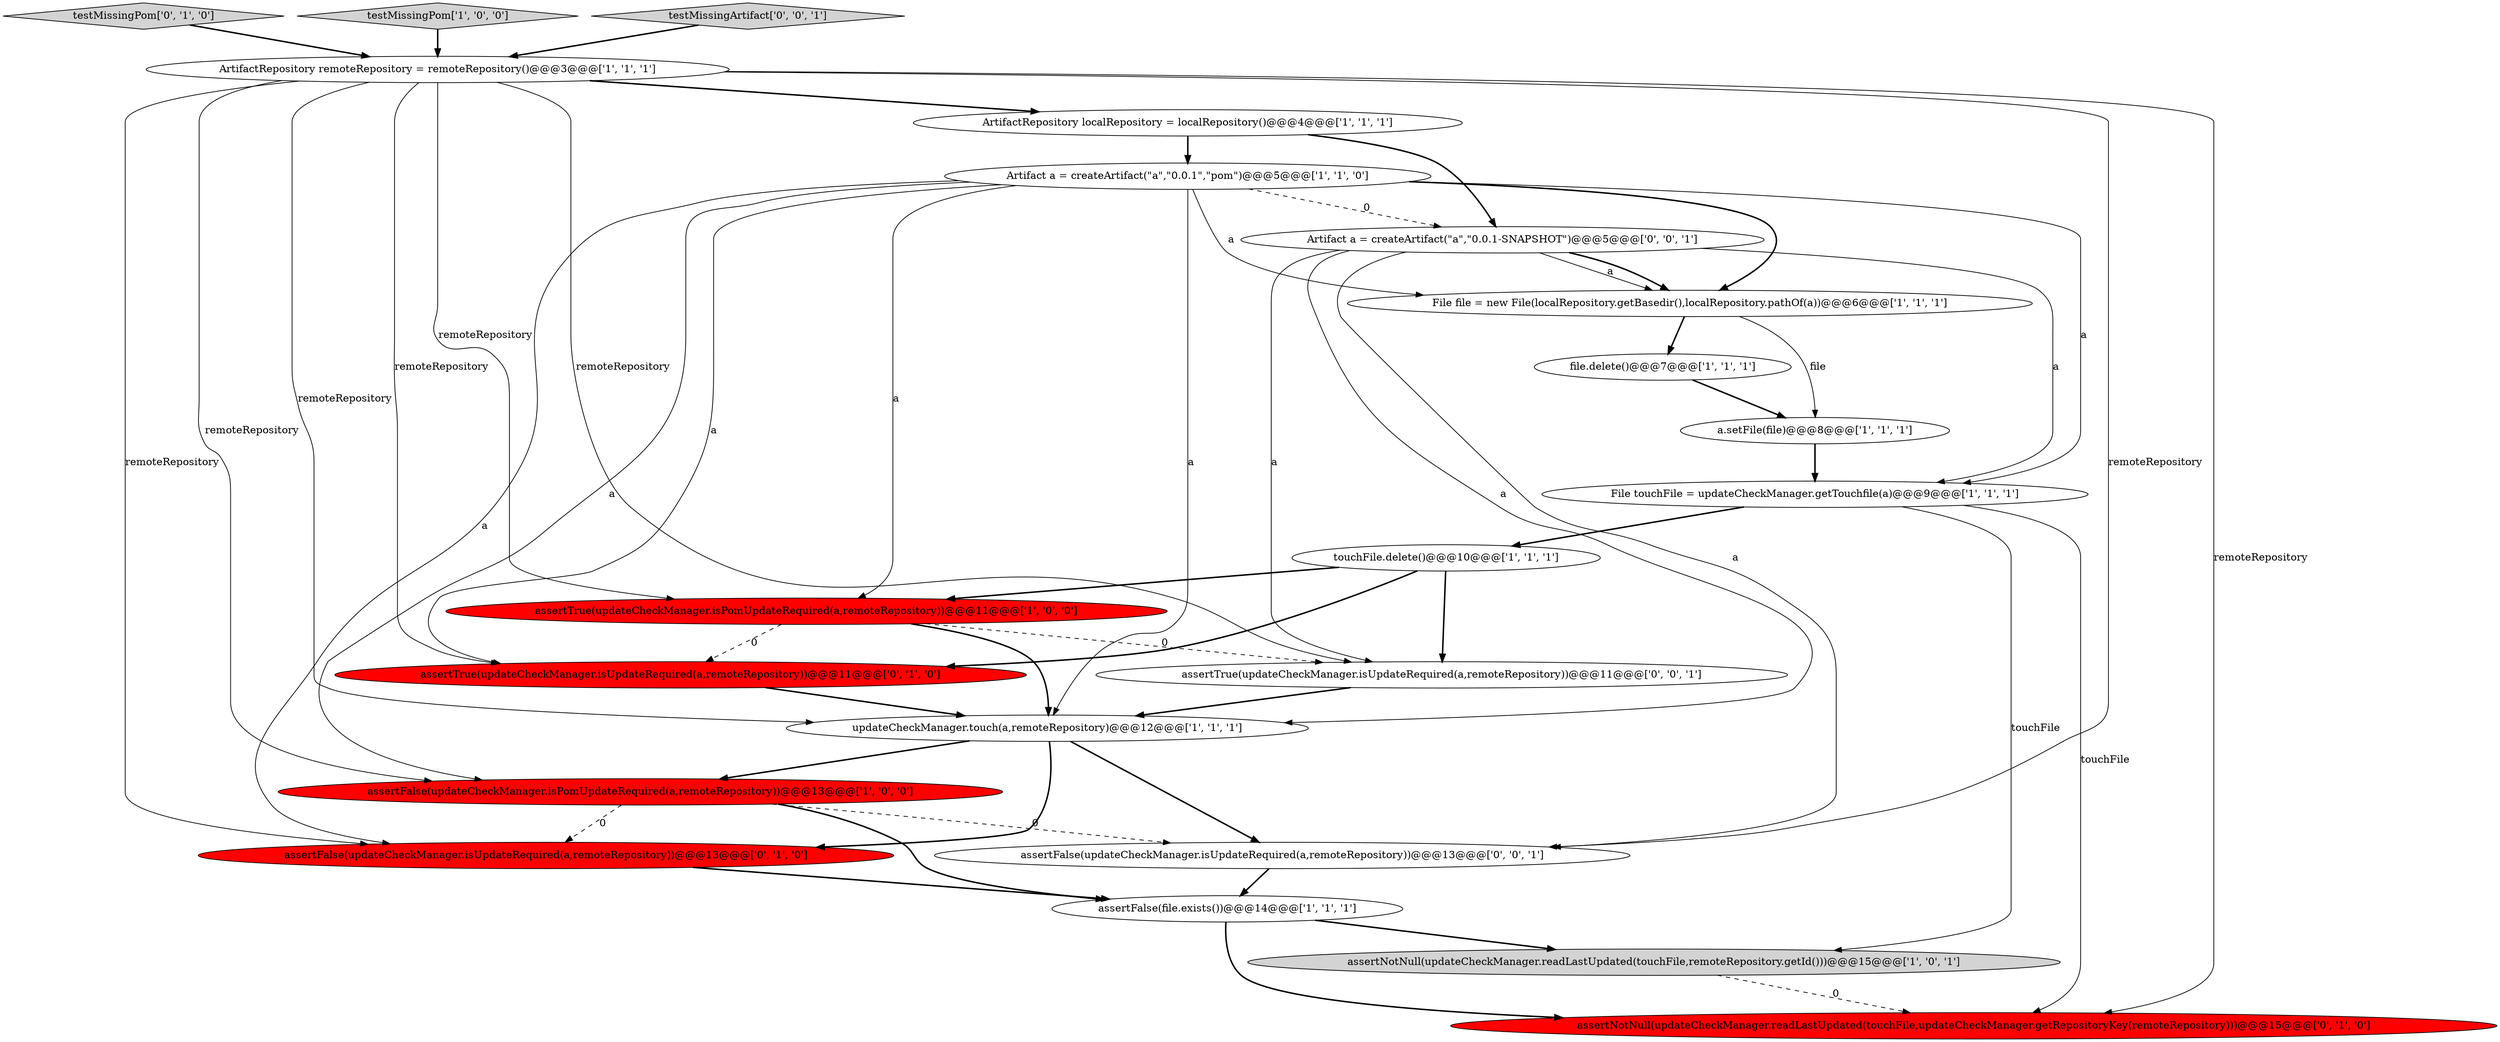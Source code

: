 digraph {
2 [style = filled, label = "ArtifactRepository remoteRepository = remoteRepository()@@@3@@@['1', '1', '1']", fillcolor = white, shape = ellipse image = "AAA0AAABBB1BBB"];
0 [style = filled, label = "Artifact a = createArtifact(\"a\",\"0.0.1\",\"pom\")@@@5@@@['1', '1', '0']", fillcolor = white, shape = ellipse image = "AAA0AAABBB1BBB"];
17 [style = filled, label = "assertFalse(updateCheckManager.isUpdateRequired(a,remoteRepository))@@@13@@@['0', '1', '0']", fillcolor = red, shape = ellipse image = "AAA1AAABBB2BBB"];
9 [style = filled, label = "assertFalse(updateCheckManager.isPomUpdateRequired(a,remoteRepository))@@@13@@@['1', '0', '0']", fillcolor = red, shape = ellipse image = "AAA1AAABBB1BBB"];
16 [style = filled, label = "assertTrue(updateCheckManager.isUpdateRequired(a,remoteRepository))@@@11@@@['0', '1', '0']", fillcolor = red, shape = ellipse image = "AAA1AAABBB2BBB"];
4 [style = filled, label = "ArtifactRepository localRepository = localRepository()@@@4@@@['1', '1', '1']", fillcolor = white, shape = ellipse image = "AAA0AAABBB1BBB"];
18 [style = filled, label = "assertTrue(updateCheckManager.isUpdateRequired(a,remoteRepository))@@@11@@@['0', '0', '1']", fillcolor = white, shape = ellipse image = "AAA0AAABBB3BBB"];
8 [style = filled, label = "assertTrue(updateCheckManager.isPomUpdateRequired(a,remoteRepository))@@@11@@@['1', '0', '0']", fillcolor = red, shape = ellipse image = "AAA1AAABBB1BBB"];
15 [style = filled, label = "testMissingPom['0', '1', '0']", fillcolor = lightgray, shape = diamond image = "AAA0AAABBB2BBB"];
10 [style = filled, label = "file.delete()@@@7@@@['1', '1', '1']", fillcolor = white, shape = ellipse image = "AAA0AAABBB1BBB"];
3 [style = filled, label = "testMissingPom['1', '0', '0']", fillcolor = lightgray, shape = diamond image = "AAA0AAABBB1BBB"];
14 [style = filled, label = "assertNotNull(updateCheckManager.readLastUpdated(touchFile,updateCheckManager.getRepositoryKey(remoteRepository)))@@@15@@@['0', '1', '0']", fillcolor = red, shape = ellipse image = "AAA1AAABBB2BBB"];
13 [style = filled, label = "assertNotNull(updateCheckManager.readLastUpdated(touchFile,remoteRepository.getId()))@@@15@@@['1', '0', '1']", fillcolor = lightgray, shape = ellipse image = "AAA0AAABBB1BBB"];
1 [style = filled, label = "touchFile.delete()@@@10@@@['1', '1', '1']", fillcolor = white, shape = ellipse image = "AAA0AAABBB1BBB"];
5 [style = filled, label = "a.setFile(file)@@@8@@@['1', '1', '1']", fillcolor = white, shape = ellipse image = "AAA0AAABBB1BBB"];
7 [style = filled, label = "File file = new File(localRepository.getBasedir(),localRepository.pathOf(a))@@@6@@@['1', '1', '1']", fillcolor = white, shape = ellipse image = "AAA0AAABBB1BBB"];
19 [style = filled, label = "Artifact a = createArtifact(\"a\",\"0.0.1-SNAPSHOT\")@@@5@@@['0', '0', '1']", fillcolor = white, shape = ellipse image = "AAA0AAABBB3BBB"];
21 [style = filled, label = "testMissingArtifact['0', '0', '1']", fillcolor = lightgray, shape = diamond image = "AAA0AAABBB3BBB"];
6 [style = filled, label = "assertFalse(file.exists())@@@14@@@['1', '1', '1']", fillcolor = white, shape = ellipse image = "AAA0AAABBB1BBB"];
20 [style = filled, label = "assertFalse(updateCheckManager.isUpdateRequired(a,remoteRepository))@@@13@@@['0', '0', '1']", fillcolor = white, shape = ellipse image = "AAA0AAABBB3BBB"];
12 [style = filled, label = "File touchFile = updateCheckManager.getTouchfile(a)@@@9@@@['1', '1', '1']", fillcolor = white, shape = ellipse image = "AAA0AAABBB1BBB"];
11 [style = filled, label = "updateCheckManager.touch(a,remoteRepository)@@@12@@@['1', '1', '1']", fillcolor = white, shape = ellipse image = "AAA0AAABBB1BBB"];
9->20 [style = dashed, label="0"];
11->20 [style = bold, label=""];
15->2 [style = bold, label=""];
2->16 [style = solid, label="remoteRepository"];
8->16 [style = dashed, label="0"];
1->8 [style = bold, label=""];
16->11 [style = bold, label=""];
17->6 [style = bold, label=""];
7->10 [style = bold, label=""];
0->19 [style = dashed, label="0"];
18->11 [style = bold, label=""];
4->19 [style = bold, label=""];
12->13 [style = solid, label="touchFile"];
2->20 [style = solid, label="remoteRepository"];
1->18 [style = bold, label=""];
0->17 [style = solid, label="a"];
20->6 [style = bold, label=""];
2->17 [style = solid, label="remoteRepository"];
11->9 [style = bold, label=""];
12->1 [style = bold, label=""];
2->4 [style = bold, label=""];
19->12 [style = solid, label="a"];
0->9 [style = solid, label="a"];
9->6 [style = bold, label=""];
4->0 [style = bold, label=""];
0->7 [style = bold, label=""];
21->2 [style = bold, label=""];
2->11 [style = solid, label="remoteRepository"];
6->14 [style = bold, label=""];
13->14 [style = dashed, label="0"];
0->12 [style = solid, label="a"];
0->11 [style = solid, label="a"];
2->14 [style = solid, label="remoteRepository"];
19->18 [style = solid, label="a"];
10->5 [style = bold, label=""];
3->2 [style = bold, label=""];
5->12 [style = bold, label=""];
19->20 [style = solid, label="a"];
1->16 [style = bold, label=""];
0->7 [style = solid, label="a"];
19->11 [style = solid, label="a"];
6->13 [style = bold, label=""];
0->16 [style = solid, label="a"];
2->9 [style = solid, label="remoteRepository"];
2->18 [style = solid, label="remoteRepository"];
9->17 [style = dashed, label="0"];
19->7 [style = solid, label="a"];
0->8 [style = solid, label="a"];
11->17 [style = bold, label=""];
8->18 [style = dashed, label="0"];
8->11 [style = bold, label=""];
19->7 [style = bold, label=""];
7->5 [style = solid, label="file"];
2->8 [style = solid, label="remoteRepository"];
12->14 [style = solid, label="touchFile"];
}
